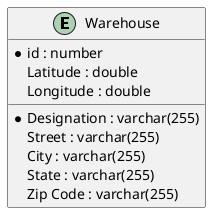 @startuml

entity "Warehouse" {
    * id : number
    * Designation : varchar(255)
    Street : varchar(255)
    City : varchar(255)
    State : varchar(255)
    Zip Code : varchar(255)
    Latitude : double
    Longitude : double
}

@enduml